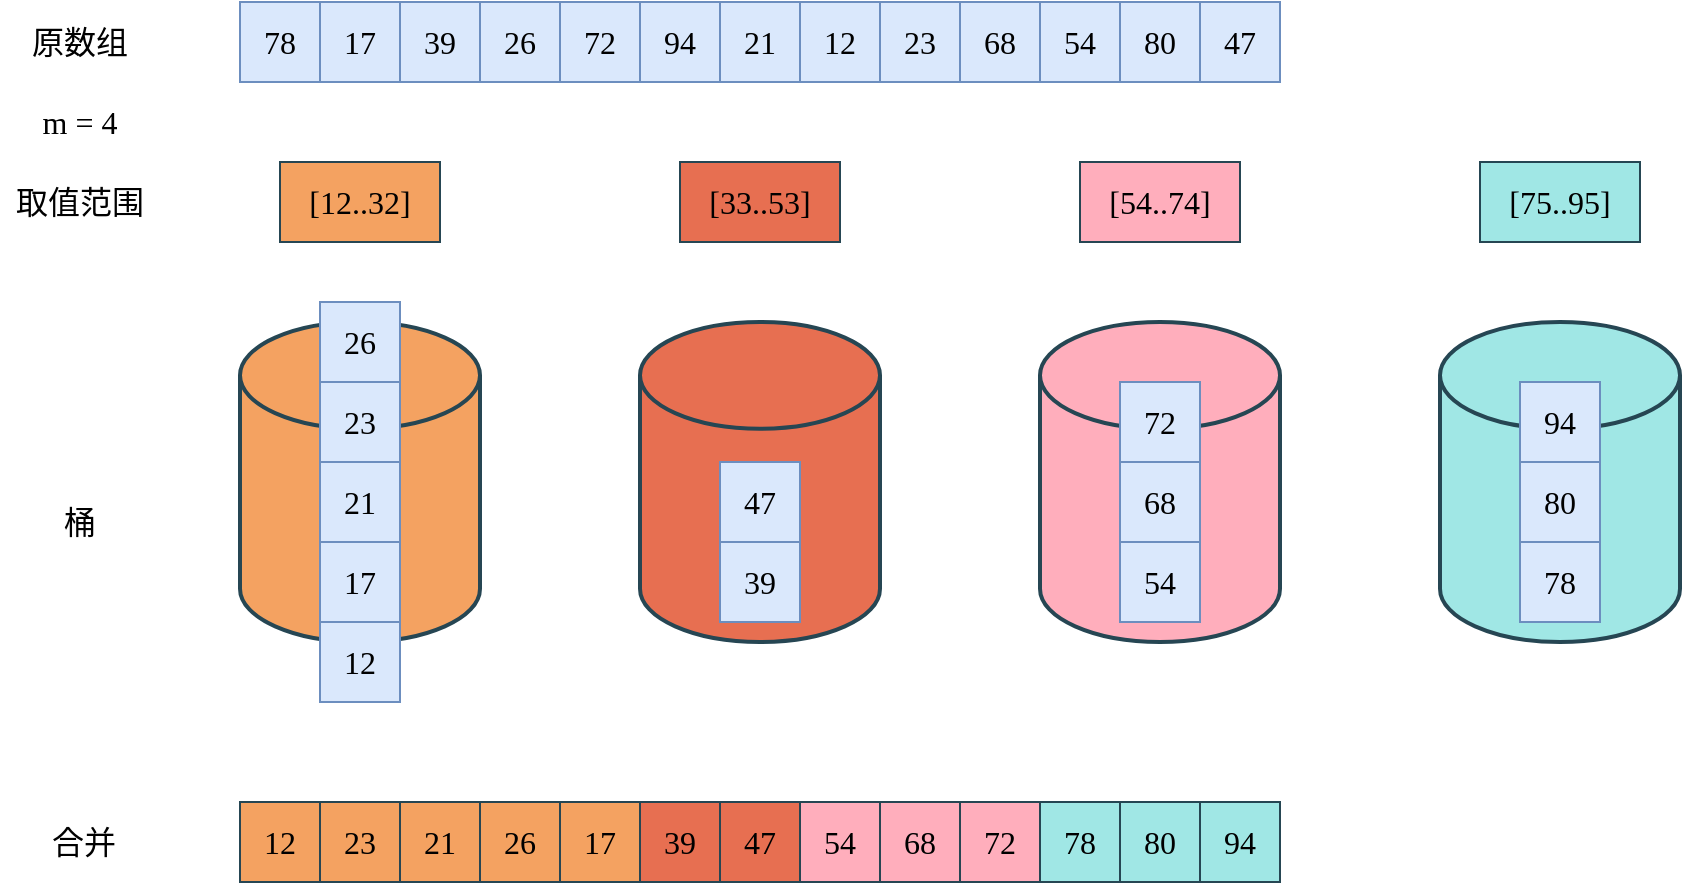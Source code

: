 <mxfile version="24.2.5" type="device">
  <diagram name="Page-1" id="Z21M-30hDQwsgkKOKMrS">
    <mxGraphModel dx="1420" dy="821" grid="1" gridSize="10" guides="1" tooltips="1" connect="1" arrows="1" fold="1" page="1" pageScale="1" pageWidth="850" pageHeight="1100" math="0" shadow="0">
      <root>
        <mxCell id="0" />
        <mxCell id="1" parent="0" />
        <mxCell id="Zo_I3NTyfTFO9zdTv5fu-48" value="" style="strokeWidth=2;html=1;shape=mxgraph.flowchart.database;whiteSpace=wrap;rounded=1;shadow=0;strokeColor=#264653;fontFamily=Ubuntu;fontSize=16;fontStyle=0;fillColor=#A0E7E5;" vertex="1" parent="1">
          <mxGeometry x="880" y="400" width="120" height="160" as="geometry" />
        </mxCell>
        <mxCell id="Zo_I3NTyfTFO9zdTv5fu-1" value="78" style="rounded=0;whiteSpace=wrap;html=1;shadow=0;strokeColor=#6c8ebf;strokeWidth=1;fontFamily=Ubuntu;fontSize=16;fontStyle=0;fillColor=#dae8fc;" vertex="1" parent="1">
          <mxGeometry x="280" y="240" width="40" height="40" as="geometry" />
        </mxCell>
        <mxCell id="Zo_I3NTyfTFO9zdTv5fu-3" value="17" style="rounded=0;whiteSpace=wrap;html=1;shadow=0;strokeColor=#6c8ebf;strokeWidth=1;fontFamily=Ubuntu;fontSize=16;fontStyle=0;fillColor=#dae8fc;" vertex="1" parent="1">
          <mxGeometry x="320" y="240" width="40" height="40" as="geometry" />
        </mxCell>
        <mxCell id="Zo_I3NTyfTFO9zdTv5fu-4" value="39" style="rounded=0;whiteSpace=wrap;html=1;shadow=0;strokeColor=#6c8ebf;strokeWidth=1;fontFamily=Ubuntu;fontSize=16;fontStyle=0;fillColor=#dae8fc;" vertex="1" parent="1">
          <mxGeometry x="360" y="240" width="40" height="40" as="geometry" />
        </mxCell>
        <mxCell id="Zo_I3NTyfTFO9zdTv5fu-5" value="26" style="rounded=0;whiteSpace=wrap;html=1;shadow=0;strokeColor=#6c8ebf;strokeWidth=1;fontFamily=Ubuntu;fontSize=16;fontStyle=0;fillColor=#dae8fc;" vertex="1" parent="1">
          <mxGeometry x="400" y="240" width="40" height="40" as="geometry" />
        </mxCell>
        <mxCell id="Zo_I3NTyfTFO9zdTv5fu-6" value="72" style="rounded=0;whiteSpace=wrap;html=1;shadow=0;strokeColor=#6c8ebf;strokeWidth=1;fontFamily=Ubuntu;fontSize=16;fontStyle=0;fillColor=#dae8fc;" vertex="1" parent="1">
          <mxGeometry x="440" y="240" width="40" height="40" as="geometry" />
        </mxCell>
        <mxCell id="Zo_I3NTyfTFO9zdTv5fu-7" value="94" style="rounded=0;whiteSpace=wrap;html=1;shadow=0;strokeColor=#6c8ebf;strokeWidth=1;fontFamily=Ubuntu;fontSize=16;fontStyle=0;fillColor=#dae8fc;" vertex="1" parent="1">
          <mxGeometry x="480" y="240" width="40" height="40" as="geometry" />
        </mxCell>
        <mxCell id="Zo_I3NTyfTFO9zdTv5fu-8" value="21" style="rounded=0;whiteSpace=wrap;html=1;shadow=0;strokeColor=#6c8ebf;strokeWidth=1;fontFamily=Ubuntu;fontSize=16;fontStyle=0;fillColor=#dae8fc;" vertex="1" parent="1">
          <mxGeometry x="520" y="240" width="40" height="40" as="geometry" />
        </mxCell>
        <mxCell id="Zo_I3NTyfTFO9zdTv5fu-9" value="12" style="rounded=0;whiteSpace=wrap;html=1;shadow=0;strokeColor=#6c8ebf;strokeWidth=1;fontFamily=Ubuntu;fontSize=16;fontStyle=0;fillColor=#dae8fc;" vertex="1" parent="1">
          <mxGeometry x="560" y="240" width="40" height="40" as="geometry" />
        </mxCell>
        <mxCell id="Zo_I3NTyfTFO9zdTv5fu-10" value="23" style="rounded=0;whiteSpace=wrap;html=1;shadow=0;strokeColor=#6c8ebf;strokeWidth=1;fontFamily=Ubuntu;fontSize=16;fontStyle=0;fillColor=#dae8fc;" vertex="1" parent="1">
          <mxGeometry x="600" y="240" width="40" height="40" as="geometry" />
        </mxCell>
        <mxCell id="Zo_I3NTyfTFO9zdTv5fu-11" value="68" style="rounded=0;whiteSpace=wrap;html=1;shadow=0;strokeColor=#6c8ebf;strokeWidth=1;fontFamily=Ubuntu;fontSize=16;fontStyle=0;fillColor=#dae8fc;" vertex="1" parent="1">
          <mxGeometry x="640" y="240" width="40" height="40" as="geometry" />
        </mxCell>
        <mxCell id="Zo_I3NTyfTFO9zdTv5fu-12" value="原数组" style="text;html=1;align=center;verticalAlign=middle;whiteSpace=wrap;rounded=0;fontFamily=Ubuntu;fontSize=16;fontStyle=0;" vertex="1" parent="1">
          <mxGeometry x="160" y="240" width="80" height="40" as="geometry" />
        </mxCell>
        <mxCell id="Zo_I3NTyfTFO9zdTv5fu-14" value="" style="strokeWidth=2;html=1;shape=mxgraph.flowchart.database;whiteSpace=wrap;rounded=1;shadow=0;strokeColor=#264653;fontFamily=Ubuntu;fontSize=16;fontStyle=0;fillColor=#f4a261;" vertex="1" parent="1">
          <mxGeometry x="280" y="400" width="120" height="160" as="geometry" />
        </mxCell>
        <mxCell id="Zo_I3NTyfTFO9zdTv5fu-18" value="桶" style="text;html=1;align=center;verticalAlign=middle;whiteSpace=wrap;rounded=0;fontFamily=Ubuntu;fontSize=16;fontStyle=0;" vertex="1" parent="1">
          <mxGeometry x="160" y="480" width="80" height="40" as="geometry" />
        </mxCell>
        <mxCell id="Zo_I3NTyfTFO9zdTv5fu-19" value="取值范围" style="text;html=1;align=center;verticalAlign=middle;whiteSpace=wrap;rounded=0;fontFamily=Ubuntu;fontSize=16;fontStyle=0;" vertex="1" parent="1">
          <mxGeometry x="160" y="320" width="80" height="40" as="geometry" />
        </mxCell>
        <mxCell id="Zo_I3NTyfTFO9zdTv5fu-21" value="[12..3&lt;span style=&quot;background-color: initial;&quot;&gt;2]&lt;/span&gt;" style="text;html=1;align=center;verticalAlign=middle;whiteSpace=wrap;rounded=0;fontFamily=Ubuntu;fontSize=16;fontStyle=0;fillColor=#f4a261;strokeColor=#264653;" vertex="1" parent="1">
          <mxGeometry x="300" y="320" width="80" height="40" as="geometry" />
        </mxCell>
        <mxCell id="Zo_I3NTyfTFO9zdTv5fu-22" value="[33..53]" style="text;html=1;align=center;verticalAlign=middle;whiteSpace=wrap;rounded=0;fontFamily=Ubuntu;fontSize=16;fontStyle=0;fillColor=#e76f51;strokeColor=#264653;" vertex="1" parent="1">
          <mxGeometry x="500" y="320" width="80" height="40" as="geometry" />
        </mxCell>
        <mxCell id="Zo_I3NTyfTFO9zdTv5fu-23" value="[54..74]" style="text;html=1;align=center;verticalAlign=middle;whiteSpace=wrap;rounded=0;fontFamily=Ubuntu;fontSize=16;fontStyle=0;fillColor=#FFAEBC;strokeColor=#264653;" vertex="1" parent="1">
          <mxGeometry x="700" y="320" width="80" height="40" as="geometry" />
        </mxCell>
        <mxCell id="Zo_I3NTyfTFO9zdTv5fu-24" value="[75..95]" style="text;html=1;align=center;verticalAlign=middle;whiteSpace=wrap;rounded=0;fontFamily=Ubuntu;fontSize=16;fontStyle=0;fillColor=#A0E7E5;strokeColor=#264653;" vertex="1" parent="1">
          <mxGeometry x="900" y="320" width="80" height="40" as="geometry" />
        </mxCell>
        <mxCell id="Zo_I3NTyfTFO9zdTv5fu-25" value="" style="strokeWidth=2;html=1;shape=mxgraph.flowchart.database;whiteSpace=wrap;rounded=1;shadow=0;strokeColor=#264653;fontFamily=Ubuntu;fontSize=16;fontStyle=0;fillColor=#e76f51;" vertex="1" parent="1">
          <mxGeometry x="480" y="400" width="120" height="160" as="geometry" />
        </mxCell>
        <mxCell id="Zo_I3NTyfTFO9zdTv5fu-31" value="54" style="rounded=0;whiteSpace=wrap;html=1;shadow=0;strokeColor=#6c8ebf;strokeWidth=1;fontFamily=Ubuntu;fontSize=16;fontStyle=0;fillColor=#dae8fc;" vertex="1" parent="1">
          <mxGeometry x="680" y="240" width="40" height="40" as="geometry" />
        </mxCell>
        <mxCell id="Zo_I3NTyfTFO9zdTv5fu-32" value="80" style="rounded=0;whiteSpace=wrap;html=1;shadow=0;strokeColor=#6c8ebf;strokeWidth=1;fontFamily=Ubuntu;fontSize=16;fontStyle=0;fillColor=#dae8fc;" vertex="1" parent="1">
          <mxGeometry x="720" y="240" width="40" height="40" as="geometry" />
        </mxCell>
        <mxCell id="Zo_I3NTyfTFO9zdTv5fu-35" value="47" style="rounded=0;whiteSpace=wrap;html=1;shadow=0;strokeColor=#6c8ebf;strokeWidth=1;fontFamily=Ubuntu;fontSize=16;fontStyle=0;fillColor=#dae8fc;" vertex="1" parent="1">
          <mxGeometry x="760" y="240" width="40" height="40" as="geometry" />
        </mxCell>
        <mxCell id="Zo_I3NTyfTFO9zdTv5fu-37" value="" style="strokeWidth=2;html=1;shape=mxgraph.flowchart.database;whiteSpace=wrap;rounded=1;shadow=0;strokeColor=#264653;fontFamily=Ubuntu;fontSize=16;fontStyle=0;fillColor=#FFAEBC;" vertex="1" parent="1">
          <mxGeometry x="680" y="400" width="120" height="160" as="geometry" />
        </mxCell>
        <mxCell id="Zo_I3NTyfTFO9zdTv5fu-46" value="" style="group" vertex="1" connectable="0" parent="1">
          <mxGeometry x="520" y="470" width="40" height="80" as="geometry" />
        </mxCell>
        <mxCell id="Zo_I3NTyfTFO9zdTv5fu-34" value="39" style="rounded=0;whiteSpace=wrap;html=1;shadow=0;strokeColor=#6c8ebf;strokeWidth=1;fontFamily=Ubuntu;fontSize=16;fontStyle=0;fillColor=#dae8fc;" vertex="1" parent="Zo_I3NTyfTFO9zdTv5fu-46">
          <mxGeometry y="40" width="40" height="40" as="geometry" />
        </mxCell>
        <mxCell id="Zo_I3NTyfTFO9zdTv5fu-36" value="47" style="rounded=0;whiteSpace=wrap;html=1;shadow=0;strokeColor=#6c8ebf;strokeWidth=1;fontFamily=Ubuntu;fontSize=16;fontStyle=0;fillColor=#dae8fc;" vertex="1" parent="Zo_I3NTyfTFO9zdTv5fu-46">
          <mxGeometry width="40" height="40" as="geometry" />
        </mxCell>
        <mxCell id="Zo_I3NTyfTFO9zdTv5fu-50" value="m = 4" style="text;html=1;align=center;verticalAlign=middle;whiteSpace=wrap;rounded=0;fontFamily=Ubuntu;fontSize=16;fontStyle=0;" vertex="1" parent="1">
          <mxGeometry x="160" y="280" width="80" height="40" as="geometry" />
        </mxCell>
        <mxCell id="Zo_I3NTyfTFO9zdTv5fu-51" value="&amp;nbsp;合并" style="text;html=1;align=center;verticalAlign=middle;whiteSpace=wrap;rounded=0;fontFamily=Ubuntu;fontSize=16;fontStyle=0;" vertex="1" parent="1">
          <mxGeometry x="160" y="640" width="80" height="40" as="geometry" />
        </mxCell>
        <mxCell id="Zo_I3NTyfTFO9zdTv5fu-38" value="54" style="rounded=0;whiteSpace=wrap;html=1;shadow=0;strokeColor=#6c8ebf;strokeWidth=1;fontFamily=Ubuntu;fontSize=16;fontStyle=0;fillColor=#dae8fc;" vertex="1" parent="1">
          <mxGeometry x="720" y="510" width="40" height="40" as="geometry" />
        </mxCell>
        <mxCell id="Zo_I3NTyfTFO9zdTv5fu-42" value="72" style="rounded=0;whiteSpace=wrap;html=1;shadow=0;strokeColor=#6c8ebf;strokeWidth=1;fontFamily=Ubuntu;fontSize=16;fontStyle=0;fillColor=#dae8fc;" vertex="1" parent="1">
          <mxGeometry x="720" y="430" width="40" height="40" as="geometry" />
        </mxCell>
        <mxCell id="Zo_I3NTyfTFO9zdTv5fu-43" value="68" style="rounded=0;whiteSpace=wrap;html=1;shadow=0;strokeColor=#6c8ebf;strokeWidth=1;fontFamily=Ubuntu;fontSize=16;fontStyle=0;fillColor=#dae8fc;" vertex="1" parent="1">
          <mxGeometry x="720" y="470" width="40" height="40" as="geometry" />
        </mxCell>
        <mxCell id="Zo_I3NTyfTFO9zdTv5fu-41" value="94" style="rounded=0;whiteSpace=wrap;html=1;shadow=0;strokeColor=#6c8ebf;strokeWidth=1;fontFamily=Ubuntu;fontSize=16;fontStyle=0;fillColor=#dae8fc;" vertex="1" parent="1">
          <mxGeometry x="920" y="430" width="40" height="40" as="geometry" />
        </mxCell>
        <mxCell id="Zo_I3NTyfTFO9zdTv5fu-40" value="78" style="rounded=0;whiteSpace=wrap;html=1;shadow=0;strokeColor=#6c8ebf;strokeWidth=1;fontFamily=Ubuntu;fontSize=16;fontStyle=0;fillColor=#dae8fc;" vertex="1" parent="1">
          <mxGeometry x="920" y="510" width="40" height="40" as="geometry" />
        </mxCell>
        <mxCell id="Zo_I3NTyfTFO9zdTv5fu-44" value="80" style="rounded=0;whiteSpace=wrap;html=1;shadow=0;strokeColor=#6c8ebf;strokeWidth=1;fontFamily=Ubuntu;fontSize=16;fontStyle=0;fillColor=#dae8fc;" vertex="1" parent="1">
          <mxGeometry x="920" y="470" width="40" height="40" as="geometry" />
        </mxCell>
        <mxCell id="Zo_I3NTyfTFO9zdTv5fu-52" value="" style="group;fillColor=#f4a261;strokeColor=#264653;" vertex="1" connectable="0" parent="1">
          <mxGeometry x="320" y="390" width="40" height="200" as="geometry" />
        </mxCell>
        <mxCell id="Zo_I3NTyfTFO9zdTv5fu-26" value="12" style="rounded=0;whiteSpace=wrap;html=1;shadow=0;strokeColor=#6c8ebf;strokeWidth=1;fontFamily=Ubuntu;fontSize=16;fontStyle=0;fillColor=#dae8fc;" vertex="1" parent="Zo_I3NTyfTFO9zdTv5fu-52">
          <mxGeometry y="160" width="40" height="40" as="geometry" />
        </mxCell>
        <mxCell id="Zo_I3NTyfTFO9zdTv5fu-27" value="23" style="rounded=0;whiteSpace=wrap;html=1;shadow=0;strokeColor=#6c8ebf;strokeWidth=1;fontFamily=Ubuntu;fontSize=16;fontStyle=0;fillColor=#dae8fc;" vertex="1" parent="Zo_I3NTyfTFO9zdTv5fu-52">
          <mxGeometry y="40" width="40" height="40" as="geometry" />
        </mxCell>
        <mxCell id="Zo_I3NTyfTFO9zdTv5fu-28" value="21" style="rounded=0;whiteSpace=wrap;html=1;shadow=0;strokeColor=#6c8ebf;strokeWidth=1;fontFamily=Ubuntu;fontSize=16;fontStyle=0;fillColor=#dae8fc;" vertex="1" parent="Zo_I3NTyfTFO9zdTv5fu-52">
          <mxGeometry y="80" width="40" height="40" as="geometry" />
        </mxCell>
        <mxCell id="Zo_I3NTyfTFO9zdTv5fu-29" value="26" style="rounded=0;whiteSpace=wrap;html=1;shadow=0;strokeColor=#6c8ebf;strokeWidth=1;fontFamily=Ubuntu;fontSize=16;fontStyle=0;fillColor=#dae8fc;" vertex="1" parent="Zo_I3NTyfTFO9zdTv5fu-52">
          <mxGeometry width="40" height="40" as="geometry" />
        </mxCell>
        <mxCell id="Zo_I3NTyfTFO9zdTv5fu-30" value="17" style="rounded=0;whiteSpace=wrap;html=1;shadow=0;strokeColor=#6c8ebf;strokeWidth=1;fontFamily=Ubuntu;fontSize=16;fontStyle=0;fillColor=#dae8fc;" vertex="1" parent="Zo_I3NTyfTFO9zdTv5fu-52">
          <mxGeometry y="120" width="40" height="40" as="geometry" />
        </mxCell>
        <mxCell id="Zo_I3NTyfTFO9zdTv5fu-55" value="12" style="rounded=0;whiteSpace=wrap;html=1;shadow=0;strokeColor=#264653;strokeWidth=1;fontFamily=Ubuntu;fontSize=16;fontStyle=0;fillColor=#f4a261;" vertex="1" parent="1">
          <mxGeometry x="280" y="640" width="40" height="40" as="geometry" />
        </mxCell>
        <mxCell id="Zo_I3NTyfTFO9zdTv5fu-56" value="23" style="rounded=0;whiteSpace=wrap;html=1;shadow=0;strokeColor=#264653;strokeWidth=1;fontFamily=Ubuntu;fontSize=16;fontStyle=0;fillColor=#f4a261;" vertex="1" parent="1">
          <mxGeometry x="320" y="640" width="40" height="40" as="geometry" />
        </mxCell>
        <mxCell id="Zo_I3NTyfTFO9zdTv5fu-57" value="21" style="rounded=0;whiteSpace=wrap;html=1;shadow=0;strokeColor=#264653;strokeWidth=1;fontFamily=Ubuntu;fontSize=16;fontStyle=0;fillColor=#f4a261;" vertex="1" parent="1">
          <mxGeometry x="360" y="640" width="40" height="40" as="geometry" />
        </mxCell>
        <mxCell id="Zo_I3NTyfTFO9zdTv5fu-58" value="26" style="rounded=0;whiteSpace=wrap;html=1;shadow=0;strokeColor=#264653;strokeWidth=1;fontFamily=Ubuntu;fontSize=16;fontStyle=0;fillColor=#f4a261;" vertex="1" parent="1">
          <mxGeometry x="400" y="640" width="40" height="40" as="geometry" />
        </mxCell>
        <mxCell id="Zo_I3NTyfTFO9zdTv5fu-59" value="17" style="rounded=0;whiteSpace=wrap;html=1;shadow=0;strokeColor=#264653;strokeWidth=1;fontFamily=Ubuntu;fontSize=16;fontStyle=0;fillColor=#f4a261;" vertex="1" parent="1">
          <mxGeometry x="440" y="640" width="40" height="40" as="geometry" />
        </mxCell>
        <mxCell id="Zo_I3NTyfTFO9zdTv5fu-60" value="47" style="rounded=0;whiteSpace=wrap;html=1;shadow=0;strokeColor=#264653;strokeWidth=1;fontFamily=Ubuntu;fontSize=16;fontStyle=0;fillColor=#e76f51;" vertex="1" parent="1">
          <mxGeometry x="520" y="640" width="40" height="40" as="geometry" />
        </mxCell>
        <mxCell id="Zo_I3NTyfTFO9zdTv5fu-61" value="39" style="rounded=0;whiteSpace=wrap;html=1;shadow=0;strokeColor=#264653;strokeWidth=1;fontFamily=Ubuntu;fontSize=16;fontStyle=0;fillColor=#e76f51;" vertex="1" parent="1">
          <mxGeometry x="480" y="640" width="40" height="40" as="geometry" />
        </mxCell>
        <mxCell id="Zo_I3NTyfTFO9zdTv5fu-62" value="54" style="rounded=0;whiteSpace=wrap;html=1;shadow=0;strokeColor=#264653;strokeWidth=1;fontFamily=Ubuntu;fontSize=16;fontStyle=0;fillColor=#FFAEBC;" vertex="1" parent="1">
          <mxGeometry x="560" y="640" width="40" height="40" as="geometry" />
        </mxCell>
        <mxCell id="Zo_I3NTyfTFO9zdTv5fu-63" value="68" style="rounded=0;whiteSpace=wrap;html=1;shadow=0;strokeColor=#264653;strokeWidth=1;fontFamily=Ubuntu;fontSize=16;fontStyle=0;fillColor=#FFAEBC;" vertex="1" parent="1">
          <mxGeometry x="600" y="640" width="40" height="40" as="geometry" />
        </mxCell>
        <mxCell id="Zo_I3NTyfTFO9zdTv5fu-64" value="72" style="rounded=0;whiteSpace=wrap;html=1;shadow=0;strokeColor=#264653;strokeWidth=1;fontFamily=Ubuntu;fontSize=16;fontStyle=0;fillColor=#FFAEBC;" vertex="1" parent="1">
          <mxGeometry x="640" y="640" width="40" height="40" as="geometry" />
        </mxCell>
        <mxCell id="Zo_I3NTyfTFO9zdTv5fu-65" value="78" style="rounded=0;whiteSpace=wrap;html=1;shadow=0;strokeColor=#264653;strokeWidth=1;fontFamily=Ubuntu;fontSize=16;fontStyle=0;fillColor=#A0E7E5;" vertex="1" parent="1">
          <mxGeometry x="680" y="640" width="40" height="40" as="geometry" />
        </mxCell>
        <mxCell id="Zo_I3NTyfTFO9zdTv5fu-66" value="80" style="rounded=0;whiteSpace=wrap;html=1;shadow=0;strokeColor=#264653;strokeWidth=1;fontFamily=Ubuntu;fontSize=16;fontStyle=0;fillColor=#A0E7E5;" vertex="1" parent="1">
          <mxGeometry x="720" y="640" width="40" height="40" as="geometry" />
        </mxCell>
        <mxCell id="Zo_I3NTyfTFO9zdTv5fu-67" value="94" style="rounded=0;whiteSpace=wrap;html=1;shadow=0;strokeColor=#264653;strokeWidth=1;fontFamily=Ubuntu;fontSize=16;fontStyle=0;fillColor=#A0E7E5;" vertex="1" parent="1">
          <mxGeometry x="760" y="640" width="40" height="40" as="geometry" />
        </mxCell>
      </root>
    </mxGraphModel>
  </diagram>
</mxfile>
